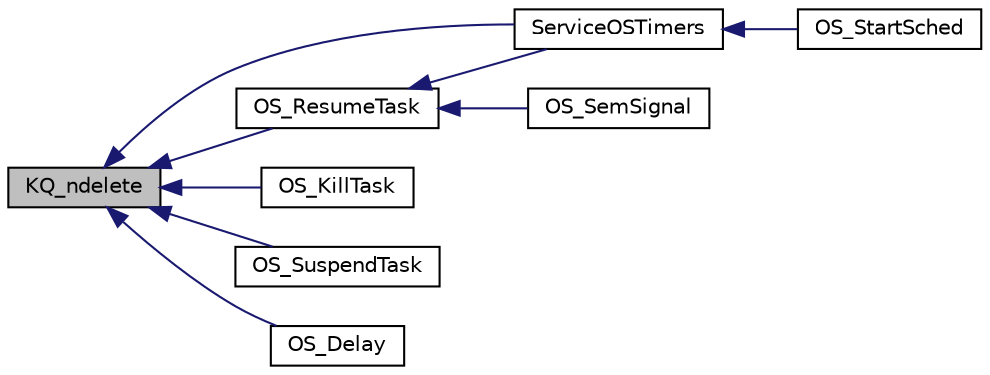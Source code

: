 digraph "KQ_ndelete"
{
  edge [fontname="Helvetica",fontsize="10",labelfontname="Helvetica",labelfontsize="10"];
  node [fontname="Helvetica",fontsize="10",shape=record];
  rankdir="LR";
  Node1 [label="KQ_ndelete",height=0.2,width=0.4,color="black", fillcolor="grey75", style="filled" fontcolor="black"];
  Node1 -> Node2 [dir="back",color="midnightblue",fontsize="10",style="solid",fontname="Helvetica"];
  Node2 [label="OS_ResumeTask",height=0.2,width=0.4,color="black", fillcolor="white", style="filled",URL="$group__pico.html#ga9668d17583c878df75b7444ac304bee1"];
  Node2 -> Node3 [dir="back",color="midnightblue",fontsize="10",style="solid",fontname="Helvetica"];
  Node3 [label="ServiceOSTimers",height=0.2,width=0.4,color="black", fillcolor="white", style="filled",URL="$group__pico.html#gad4d2b30c586a63b0f5c416633d0071c3"];
  Node3 -> Node4 [dir="back",color="midnightblue",fontsize="10",style="solid",fontname="Helvetica"];
  Node4 [label="OS_StartSched",height=0.2,width=0.4,color="black", fillcolor="white", style="filled",URL="$group__pico.html#gade68ae83a073e5760f0265918fd6460e"];
  Node2 -> Node5 [dir="back",color="midnightblue",fontsize="10",style="solid",fontname="Helvetica"];
  Node5 [label="OS_SemSignal",height=0.2,width=0.4,color="black", fillcolor="white", style="filled",URL="$group__pico__sem.html#ga3ea8923254fb57ec1281a8a8adfc0ec2"];
  Node1 -> Node6 [dir="back",color="midnightblue",fontsize="10",style="solid",fontname="Helvetica"];
  Node6 [label="OS_KillTask",height=0.2,width=0.4,color="black", fillcolor="white", style="filled",URL="$group__pico.html#gaa77d0b919f36685f6670f797e35d7b19"];
  Node1 -> Node7 [dir="back",color="midnightblue",fontsize="10",style="solid",fontname="Helvetica"];
  Node7 [label="OS_SuspendTask",height=0.2,width=0.4,color="black", fillcolor="white", style="filled",URL="$group__pico.html#ga918ef55a4d88b1bb0c016157e2dc23ac"];
  Node1 -> Node8 [dir="back",color="midnightblue",fontsize="10",style="solid",fontname="Helvetica"];
  Node8 [label="OS_Delay",height=0.2,width=0.4,color="black", fillcolor="white", style="filled",URL="$group__pico.html#gaa069ae08859bcf7148b2dcb0f4837a18"];
  Node1 -> Node3 [dir="back",color="midnightblue",fontsize="10",style="solid",fontname="Helvetica"];
}
